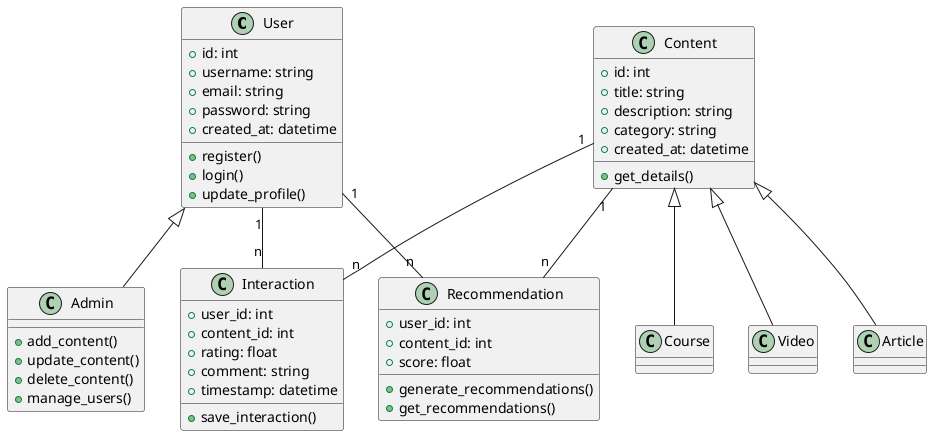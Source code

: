 @startuml
class User {
  +id: int
  +username: string
  +email: string
  +password: string
  +created_at: datetime
  +register()
  +login()
  +update_profile()
}

class Admin {
  +add_content()
  +update_content()
  +delete_content()
  +manage_users()
}

class Content {
  +id: int
  +title: string
  +description: string
  +category: string
  +created_at: datetime
  +get_details()
}

class Course
class Video
class Article

class Interaction {
  +user_id: int
  +content_id: int
  +rating: float
  +comment: string
  +timestamp: datetime
  +save_interaction()
}

class Recommendation {
  +user_id: int
  +content_id: int
  +score: float
  +generate_recommendations()
  +get_recommendations()
}

User <|-- Admin
Content <|-- Course
Content <|-- Video
Content <|-- Article
User "1" -- "n" Interaction
Content "1" -- "n" Interaction
User "1" -- "n" Recommendation
Content "1" -- "n" Recommendation

@enduml